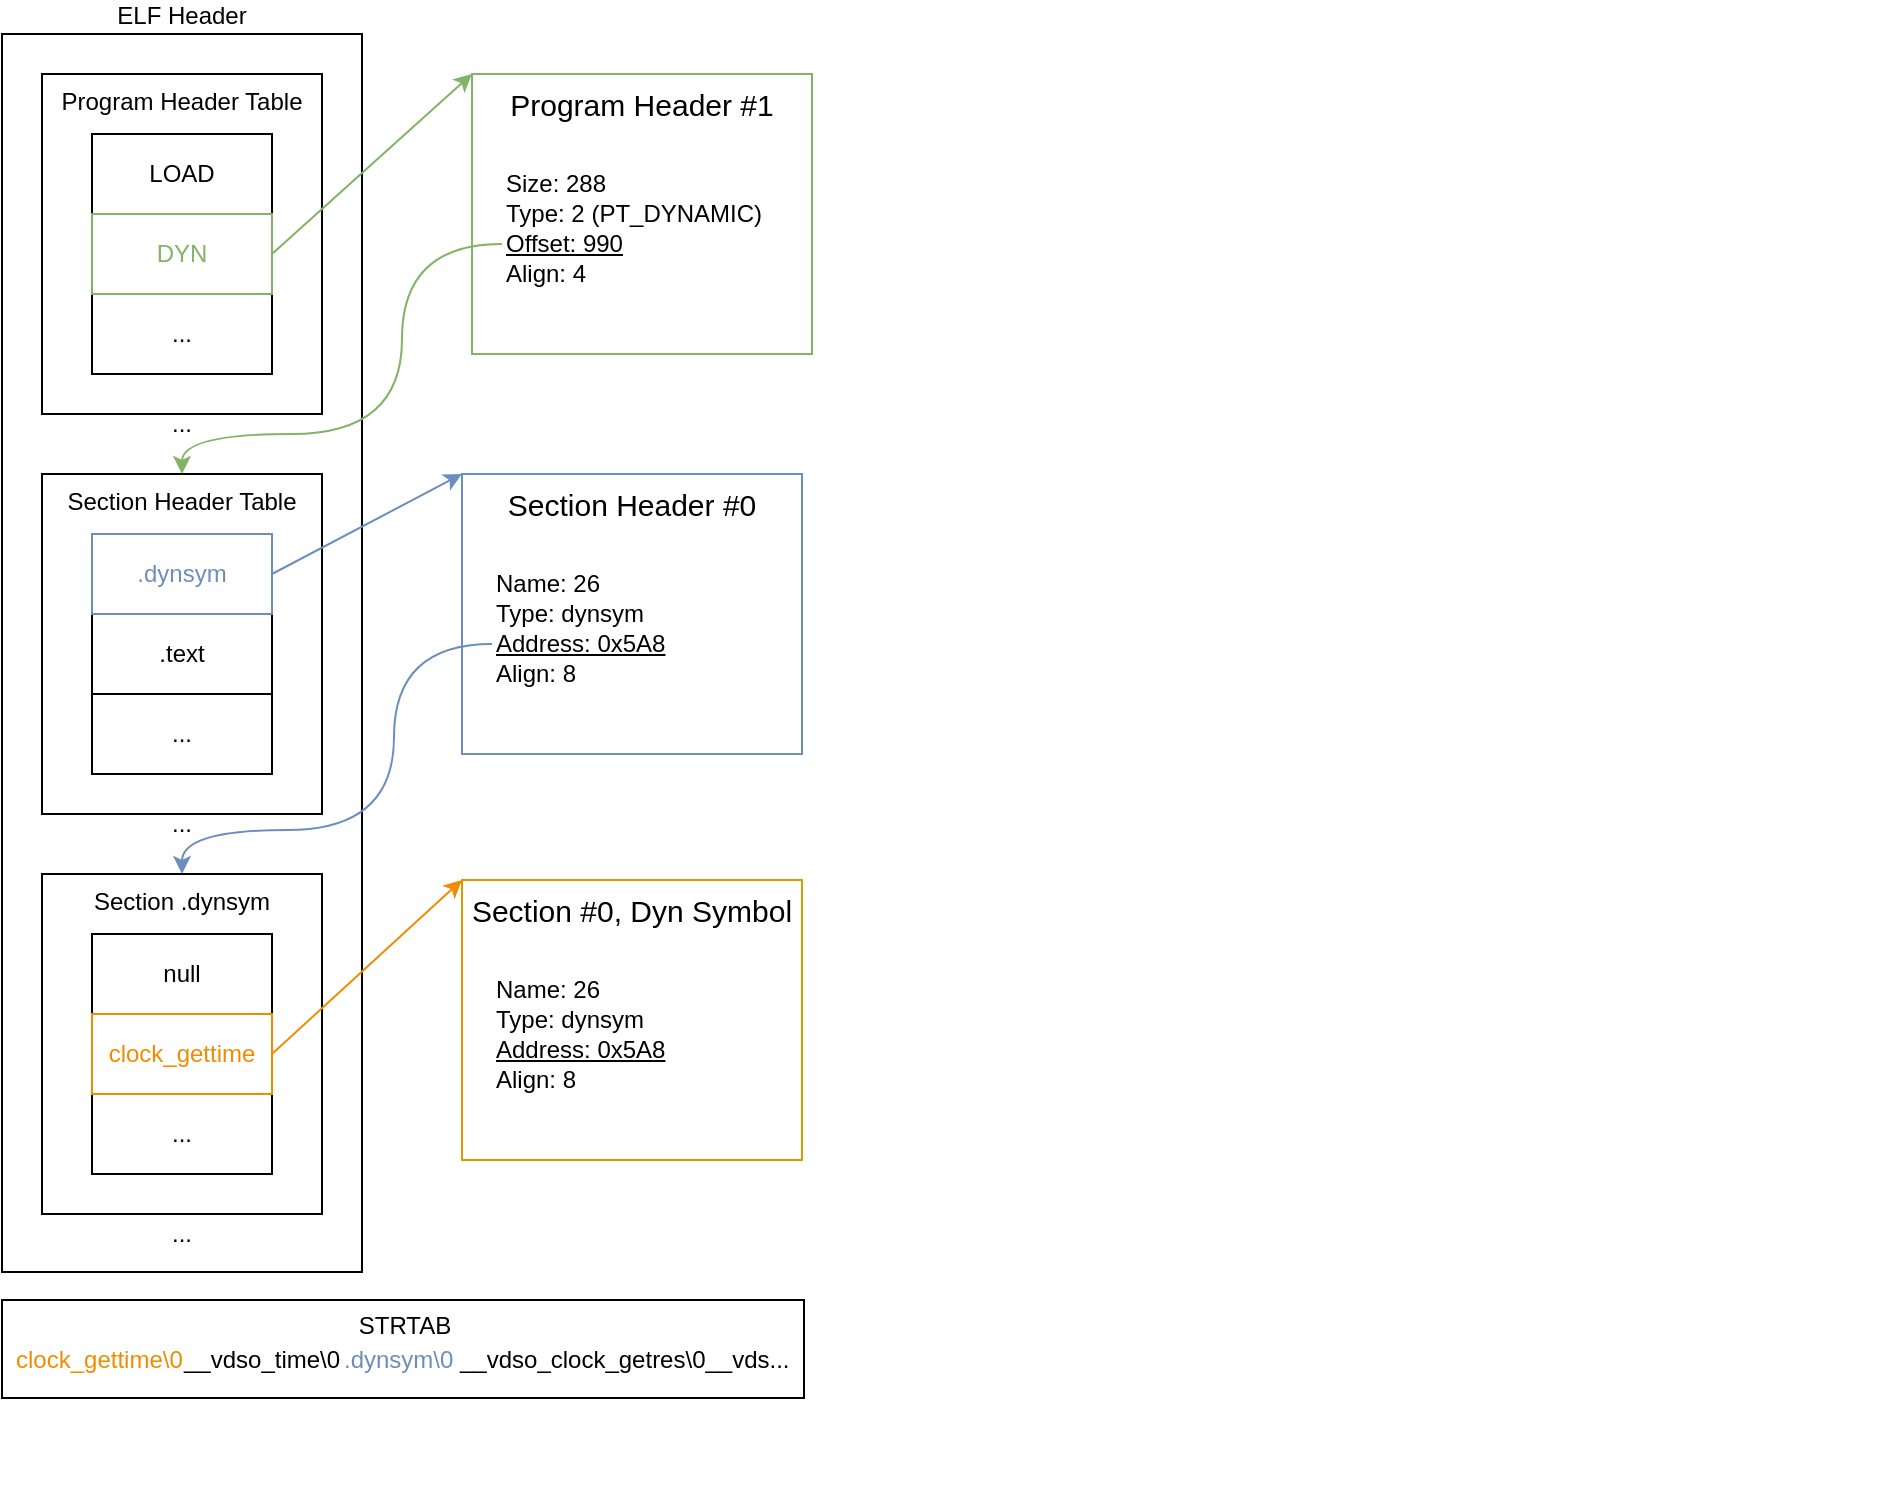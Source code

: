 <mxfile version="24.7.5">
  <diagram name="Page-1" id="Zzuh4L5NclJAUwRjFxwU">
    <mxGraphModel dx="1221" dy="872" grid="0" gridSize="10" guides="1" tooltips="1" connect="1" arrows="1" fold="1" page="1" pageScale="1" pageWidth="850" pageHeight="1100" math="0" shadow="0">
      <root>
        <mxCell id="0" />
        <mxCell id="1" parent="0" />
        <mxCell id="4ekCLtPjgeDB-qCBTvaT-2" value="ELF Header" style="rounded=0;whiteSpace=wrap;html=1;labelPosition=center;verticalLabelPosition=top;align=center;verticalAlign=bottom;" parent="1" vertex="1">
          <mxGeometry x="110" y="100" width="180" height="619" as="geometry" />
        </mxCell>
        <mxCell id="4ekCLtPjgeDB-qCBTvaT-1" value="" style="shape=image;verticalLabelPosition=bottom;labelBackgroundColor=default;verticalAlign=top;aspect=fixed;imageAspect=0;image=http://localhost:8000/images/elf.png;" parent="1" vertex="1">
          <mxGeometry x="550" y="100" width="497.62" height="730" as="geometry" />
        </mxCell>
        <mxCell id="4ekCLtPjgeDB-qCBTvaT-9" value="" style="group" parent="1" vertex="1" connectable="0">
          <mxGeometry x="130" y="120" width="140" height="200" as="geometry" />
        </mxCell>
        <mxCell id="4ekCLtPjgeDB-qCBTvaT-7" value="Program Header Table" style="rounded=0;whiteSpace=wrap;html=1;verticalAlign=top;" parent="4ekCLtPjgeDB-qCBTvaT-9" vertex="1">
          <mxGeometry width="140" height="170" as="geometry" />
        </mxCell>
        <mxCell id="4ekCLtPjgeDB-qCBTvaT-8" value="" style="group" parent="4ekCLtPjgeDB-qCBTvaT-9" vertex="1" connectable="0">
          <mxGeometry x="25" y="30" width="90" height="120" as="geometry" />
        </mxCell>
        <mxCell id="4ekCLtPjgeDB-qCBTvaT-3" value="LOAD" style="rounded=0;whiteSpace=wrap;html=1;" parent="4ekCLtPjgeDB-qCBTvaT-8" vertex="1">
          <mxGeometry width="90" height="40" as="geometry" />
        </mxCell>
        <mxCell id="4ekCLtPjgeDB-qCBTvaT-6" value="..." style="rounded=0;whiteSpace=wrap;html=1;" parent="4ekCLtPjgeDB-qCBTvaT-8" vertex="1">
          <mxGeometry y="80" width="90" height="40" as="geometry" />
        </mxCell>
        <mxCell id="4ekCLtPjgeDB-qCBTvaT-4" value="DYN" style="rounded=0;whiteSpace=wrap;html=1;fillColor=none;strokeColor=#82b366;fontColor=#82B366;" parent="4ekCLtPjgeDB-qCBTvaT-8" vertex="1">
          <mxGeometry y="40" width="90" height="40" as="geometry" />
        </mxCell>
        <mxCell id="4ekCLtPjgeDB-qCBTvaT-10" value="..." style="text;html=1;align=center;verticalAlign=middle;whiteSpace=wrap;rounded=0;" parent="1" vertex="1">
          <mxGeometry x="170" y="280" width="60" height="30" as="geometry" />
        </mxCell>
        <mxCell id="4ekCLtPjgeDB-qCBTvaT-24" value="..." style="text;html=1;align=center;verticalAlign=middle;whiteSpace=wrap;rounded=0;" parent="1" vertex="1">
          <mxGeometry x="170" y="685" width="60" height="30" as="geometry" />
        </mxCell>
        <mxCell id="4ekCLtPjgeDB-qCBTvaT-35" value="" style="group" parent="1" vertex="1" connectable="0">
          <mxGeometry x="345" y="120" width="170" height="140" as="geometry" />
        </mxCell>
        <mxCell id="4ekCLtPjgeDB-qCBTvaT-25" value="Program Header #1" style="rounded=0;whiteSpace=wrap;html=1;fillColor=none;strokeColor=#82b366;fontSize=15;verticalAlign=top;" parent="4ekCLtPjgeDB-qCBTvaT-35" vertex="1">
          <mxGeometry width="170" height="140" as="geometry" />
        </mxCell>
        <mxCell id="4ekCLtPjgeDB-qCBTvaT-32" value="" style="group" parent="4ekCLtPjgeDB-qCBTvaT-35" vertex="1" connectable="0">
          <mxGeometry x="15" y="40" width="150" height="75" as="geometry" />
        </mxCell>
        <mxCell id="4ekCLtPjgeDB-qCBTvaT-28" value="Size: 288" style="text;html=1;align=left;verticalAlign=middle;whiteSpace=wrap;rounded=0;" parent="4ekCLtPjgeDB-qCBTvaT-32" vertex="1">
          <mxGeometry width="60" height="30" as="geometry" />
        </mxCell>
        <mxCell id="4ekCLtPjgeDB-qCBTvaT-29" value="Type: 2 (PT_DYNAMIC)" style="text;html=1;align=left;verticalAlign=middle;whiteSpace=wrap;rounded=0;" parent="4ekCLtPjgeDB-qCBTvaT-32" vertex="1">
          <mxGeometry y="15" width="150" height="30" as="geometry" />
        </mxCell>
        <mxCell id="4ekCLtPjgeDB-qCBTvaT-30" value="Offset: 990" style="text;html=1;align=left;verticalAlign=middle;whiteSpace=wrap;rounded=0;fontStyle=4" parent="4ekCLtPjgeDB-qCBTvaT-32" vertex="1">
          <mxGeometry y="30" width="70" height="30" as="geometry" />
        </mxCell>
        <mxCell id="4ekCLtPjgeDB-qCBTvaT-31" value="Align: 4" style="text;html=1;align=left;verticalAlign=middle;whiteSpace=wrap;rounded=0;fontStyle=0" parent="4ekCLtPjgeDB-qCBTvaT-32" vertex="1">
          <mxGeometry y="45" width="70" height="30" as="geometry" />
        </mxCell>
        <mxCell id="4ekCLtPjgeDB-qCBTvaT-36" value="" style="group" parent="1" vertex="1" connectable="0">
          <mxGeometry x="340" y="320" width="170" height="140" as="geometry" />
        </mxCell>
        <mxCell id="4ekCLtPjgeDB-qCBTvaT-37" value="Section Header #0" style="rounded=0;whiteSpace=wrap;html=1;fillColor=none;strokeColor=#6c8ebf;fontSize=15;verticalAlign=top;" parent="4ekCLtPjgeDB-qCBTvaT-36" vertex="1">
          <mxGeometry width="170" height="140" as="geometry" />
        </mxCell>
        <mxCell id="4ekCLtPjgeDB-qCBTvaT-38" value="" style="group" parent="4ekCLtPjgeDB-qCBTvaT-36" vertex="1" connectable="0">
          <mxGeometry x="15" y="40" width="150" height="75" as="geometry" />
        </mxCell>
        <mxCell id="4ekCLtPjgeDB-qCBTvaT-39" value="Name: 26" style="text;html=1;align=left;verticalAlign=middle;whiteSpace=wrap;rounded=0;" parent="4ekCLtPjgeDB-qCBTvaT-38" vertex="1">
          <mxGeometry width="60" height="30" as="geometry" />
        </mxCell>
        <mxCell id="4ekCLtPjgeDB-qCBTvaT-40" value="Type: dynsym" style="text;html=1;align=left;verticalAlign=middle;whiteSpace=wrap;rounded=0;" parent="4ekCLtPjgeDB-qCBTvaT-38" vertex="1">
          <mxGeometry y="15" width="150" height="30" as="geometry" />
        </mxCell>
        <mxCell id="4ekCLtPjgeDB-qCBTvaT-41" value="Address: 0x5A8" style="text;html=1;align=left;verticalAlign=middle;whiteSpace=wrap;rounded=0;fontStyle=4" parent="4ekCLtPjgeDB-qCBTvaT-38" vertex="1">
          <mxGeometry y="30" width="100" height="30" as="geometry" />
        </mxCell>
        <mxCell id="4ekCLtPjgeDB-qCBTvaT-42" value="Align: 8" style="text;html=1;align=left;verticalAlign=middle;whiteSpace=wrap;rounded=0;fontStyle=0" parent="4ekCLtPjgeDB-qCBTvaT-38" vertex="1">
          <mxGeometry y="45" width="70" height="30" as="geometry" />
        </mxCell>
        <mxCell id="4ekCLtPjgeDB-qCBTvaT-45" value="" style="group;fillColor=none;strokeColor=#F08C00;" parent="1" vertex="1" connectable="0">
          <mxGeometry x="340" y="523" width="170" height="140" as="geometry" />
        </mxCell>
        <mxCell id="4ekCLtPjgeDB-qCBTvaT-46" value="Section #0, Dyn Symbol" style="rounded=0;whiteSpace=wrap;html=1;fillColor=none;strokeColor=#d79b00;fontSize=15;verticalAlign=top;" parent="4ekCLtPjgeDB-qCBTvaT-45" vertex="1">
          <mxGeometry width="170" height="140" as="geometry" />
        </mxCell>
        <mxCell id="4ekCLtPjgeDB-qCBTvaT-47" value="" style="group" parent="4ekCLtPjgeDB-qCBTvaT-45" vertex="1" connectable="0">
          <mxGeometry x="15" y="40" width="150" height="75" as="geometry" />
        </mxCell>
        <mxCell id="4ekCLtPjgeDB-qCBTvaT-48" value="Name: 26" style="text;html=1;align=left;verticalAlign=middle;whiteSpace=wrap;rounded=0;" parent="4ekCLtPjgeDB-qCBTvaT-47" vertex="1">
          <mxGeometry width="60" height="30" as="geometry" />
        </mxCell>
        <mxCell id="4ekCLtPjgeDB-qCBTvaT-49" value="Type: dynsym" style="text;html=1;align=left;verticalAlign=middle;whiteSpace=wrap;rounded=0;" parent="4ekCLtPjgeDB-qCBTvaT-47" vertex="1">
          <mxGeometry y="15" width="150" height="30" as="geometry" />
        </mxCell>
        <mxCell id="4ekCLtPjgeDB-qCBTvaT-50" value="Address: 0x5A8" style="text;html=1;align=left;verticalAlign=middle;whiteSpace=wrap;rounded=0;fontStyle=4" parent="4ekCLtPjgeDB-qCBTvaT-47" vertex="1">
          <mxGeometry y="30" width="100" height="30" as="geometry" />
        </mxCell>
        <mxCell id="4ekCLtPjgeDB-qCBTvaT-51" value="Align: 8" style="text;html=1;align=left;verticalAlign=middle;whiteSpace=wrap;rounded=0;fontStyle=0" parent="4ekCLtPjgeDB-qCBTvaT-47" vertex="1">
          <mxGeometry y="45" width="70" height="30" as="geometry" />
        </mxCell>
        <mxCell id="4ekCLtPjgeDB-qCBTvaT-12" value="Section Header Table" style="rounded=0;whiteSpace=wrap;html=1;verticalAlign=top;" parent="1" vertex="1">
          <mxGeometry x="130" y="320" width="140" height="170" as="geometry" />
        </mxCell>
        <mxCell id="4ekCLtPjgeDB-qCBTvaT-13" value="" style="group" parent="1" vertex="1" connectable="0">
          <mxGeometry x="155" y="350" width="90" height="120" as="geometry" />
        </mxCell>
        <mxCell id="4ekCLtPjgeDB-qCBTvaT-15" value=".text" style="rounded=0;whiteSpace=wrap;html=1;" parent="4ekCLtPjgeDB-qCBTvaT-13" vertex="1">
          <mxGeometry y="40" width="90" height="40" as="geometry" />
        </mxCell>
        <mxCell id="4ekCLtPjgeDB-qCBTvaT-16" value="..." style="rounded=0;whiteSpace=wrap;html=1;" parent="4ekCLtPjgeDB-qCBTvaT-13" vertex="1">
          <mxGeometry y="80" width="90" height="40" as="geometry" />
        </mxCell>
        <mxCell id="4ekCLtPjgeDB-qCBTvaT-14" value=".dynsym" style="rounded=0;whiteSpace=wrap;html=1;fillColor=none;strokeColor=#6c8ebf;fontColor=#6C8EBF;" parent="4ekCLtPjgeDB-qCBTvaT-13" vertex="1">
          <mxGeometry width="90" height="40" as="geometry" />
        </mxCell>
        <mxCell id="4ekCLtPjgeDB-qCBTvaT-23" value="..." style="text;html=1;align=center;verticalAlign=middle;whiteSpace=wrap;rounded=0;" parent="1" vertex="1">
          <mxGeometry x="170" y="480" width="60" height="30" as="geometry" />
        </mxCell>
        <mxCell id="4ekCLtPjgeDB-qCBTvaT-54" style="edgeStyle=orthogonalEdgeStyle;rounded=0;orthogonalLoop=1;jettySize=auto;html=1;exitX=0;exitY=0.5;exitDx=0;exitDy=0;entryX=0.5;entryY=0;entryDx=0;entryDy=0;curved=1;fillColor=#dae8fc;strokeColor=#6c8ebf;" parent="1" source="4ekCLtPjgeDB-qCBTvaT-41" target="4ekCLtPjgeDB-qCBTvaT-18" edge="1">
          <mxGeometry relative="1" as="geometry">
            <Array as="points">
              <mxPoint x="306" y="405" />
              <mxPoint x="306" y="498" />
              <mxPoint x="200" y="498" />
            </Array>
          </mxGeometry>
        </mxCell>
        <mxCell id="4ekCLtPjgeDB-qCBTvaT-18" value="Section .dynsym" style="rounded=0;whiteSpace=wrap;html=1;verticalAlign=top;" parent="1" vertex="1">
          <mxGeometry x="130" y="520" width="140" height="170" as="geometry" />
        </mxCell>
        <mxCell id="4ekCLtPjgeDB-qCBTvaT-19" value="" style="group" parent="1" vertex="1" connectable="0">
          <mxGeometry x="155" y="550" width="90" height="120" as="geometry" />
        </mxCell>
        <mxCell id="4ekCLtPjgeDB-qCBTvaT-20" value="null" style="rounded=0;whiteSpace=wrap;html=1;" parent="4ekCLtPjgeDB-qCBTvaT-19" vertex="1">
          <mxGeometry width="90" height="40" as="geometry" />
        </mxCell>
        <mxCell id="4ekCLtPjgeDB-qCBTvaT-22" value="..." style="rounded=0;whiteSpace=wrap;html=1;" parent="4ekCLtPjgeDB-qCBTvaT-19" vertex="1">
          <mxGeometry y="80" width="90" height="40" as="geometry" />
        </mxCell>
        <mxCell id="4ekCLtPjgeDB-qCBTvaT-21" value="clock_gettime" style="rounded=0;whiteSpace=wrap;html=1;fillColor=none;strokeColor=#F08C00;fontColor=#f08c00;" parent="4ekCLtPjgeDB-qCBTvaT-19" vertex="1">
          <mxGeometry y="40" width="90" height="40" as="geometry" />
        </mxCell>
        <mxCell id="4ekCLtPjgeDB-qCBTvaT-56" value="" style="rounded=0;whiteSpace=wrap;html=1;" parent="1" vertex="1">
          <mxGeometry x="110" y="733" width="401" height="49" as="geometry" />
        </mxCell>
        <mxCell id="4ekCLtPjgeDB-qCBTvaT-57" value="STRTAB" style="text;html=1;align=center;verticalAlign=middle;resizable=0;points=[];autosize=1;strokeColor=none;fillColor=none;" parent="1" vertex="1">
          <mxGeometry x="278.5" y="733" width="64" height="26" as="geometry" />
        </mxCell>
        <mxCell id="4ekCLtPjgeDB-qCBTvaT-58" value="clock_gettime\0" style="text;html=1;align=left;verticalAlign=middle;resizable=0;points=[];autosize=1;strokeColor=none;fillColor=none;fontColor=#F08C00;fontStyle=0" parent="1" vertex="1">
          <mxGeometry x="115" y="750" width="101" height="26" as="geometry" />
        </mxCell>
        <mxCell id="4ekCLtPjgeDB-qCBTvaT-59" value="__vdso_time\0" style="text;html=1;align=left;verticalAlign=middle;resizable=0;points=[];autosize=1;strokeColor=none;fillColor=none;fontColor=#000000;fontStyle=0" parent="1" vertex="1">
          <mxGeometry x="199" y="750" width="96" height="26" as="geometry" />
        </mxCell>
        <mxCell id="4ekCLtPjgeDB-qCBTvaT-60" value=".dynsym\0" style="text;html=1;align=left;verticalAlign=middle;resizable=0;points=[];autosize=1;strokeColor=none;fillColor=none;fontColor=#6C8EBF;fontStyle=0" parent="1" vertex="1">
          <mxGeometry x="279" y="750" width="73" height="26" as="geometry" />
        </mxCell>
        <mxCell id="4ekCLtPjgeDB-qCBTvaT-61" value="__vdso_clock_getres\0__vds..." style="text;html=1;align=left;verticalAlign=middle;resizable=0;points=[];autosize=1;strokeColor=none;fillColor=none;fontColor=#000000;fontStyle=0" parent="1" vertex="1">
          <mxGeometry x="337" y="750" width="183" height="26" as="geometry" />
        </mxCell>
        <mxCell id="4ekCLtPjgeDB-qCBTvaT-63" value="" style="endArrow=classic;html=1;rounded=0;exitX=1;exitY=0.5;exitDx=0;exitDy=0;entryX=0;entryY=0;entryDx=0;entryDy=0;fillColor=#dae8fc;strokeColor=#6c8ebf;" parent="1" source="4ekCLtPjgeDB-qCBTvaT-14" target="4ekCLtPjgeDB-qCBTvaT-37" edge="1">
          <mxGeometry width="50" height="50" relative="1" as="geometry">
            <mxPoint x="575" y="599" as="sourcePoint" />
            <mxPoint x="625" y="549" as="targetPoint" />
          </mxGeometry>
        </mxCell>
        <mxCell id="4ekCLtPjgeDB-qCBTvaT-64" value="" style="edgeStyle=none;orthogonalLoop=1;jettySize=auto;html=1;rounded=0;exitX=1;exitY=0.5;exitDx=0;exitDy=0;entryX=0;entryY=0;entryDx=0;entryDy=0;fillColor=#d5e8d4;strokeColor=#82b366;" parent="1" source="4ekCLtPjgeDB-qCBTvaT-4" target="4ekCLtPjgeDB-qCBTvaT-25" edge="1">
          <mxGeometry width="100" relative="1" as="geometry">
            <mxPoint x="255" y="170" as="sourcePoint" />
            <mxPoint x="355" y="170" as="targetPoint" />
            <Array as="points" />
          </mxGeometry>
        </mxCell>
        <mxCell id="4ekCLtPjgeDB-qCBTvaT-65" value="" style="edgeStyle=none;orthogonalLoop=1;jettySize=auto;html=1;rounded=0;exitX=1;exitY=0.5;exitDx=0;exitDy=0;entryX=0;entryY=0;entryDx=0;entryDy=0;fillColor=#ffe6cc;strokeColor=#F08C00;" parent="1" source="4ekCLtPjgeDB-qCBTvaT-21" target="4ekCLtPjgeDB-qCBTvaT-46" edge="1">
          <mxGeometry width="100" relative="1" as="geometry">
            <mxPoint x="264" y="554" as="sourcePoint" />
            <mxPoint x="364" y="554" as="targetPoint" />
            <Array as="points" />
          </mxGeometry>
        </mxCell>
        <mxCell id="4ekCLtPjgeDB-qCBTvaT-34" style="edgeStyle=orthogonalEdgeStyle;rounded=0;orthogonalLoop=1;jettySize=auto;html=1;curved=1;exitX=0;exitY=0;exitDx=0;exitDy=0;fillColor=#d5e8d4;strokeColor=#82b366;entryX=0.5;entryY=0;entryDx=0;entryDy=0;" parent="1" source="4ekCLtPjgeDB-qCBTvaT-31" target="4ekCLtPjgeDB-qCBTvaT-12" edge="1">
          <mxGeometry relative="1" as="geometry">
            <mxPoint x="309.97" y="205" as="sourcePoint" />
            <mxPoint x="199.999" y="360" as="targetPoint" />
            <Array as="points">
              <mxPoint x="310" y="205" />
              <mxPoint x="310" y="300" />
              <mxPoint x="200" y="300" />
            </Array>
          </mxGeometry>
        </mxCell>
      </root>
    </mxGraphModel>
  </diagram>
</mxfile>
